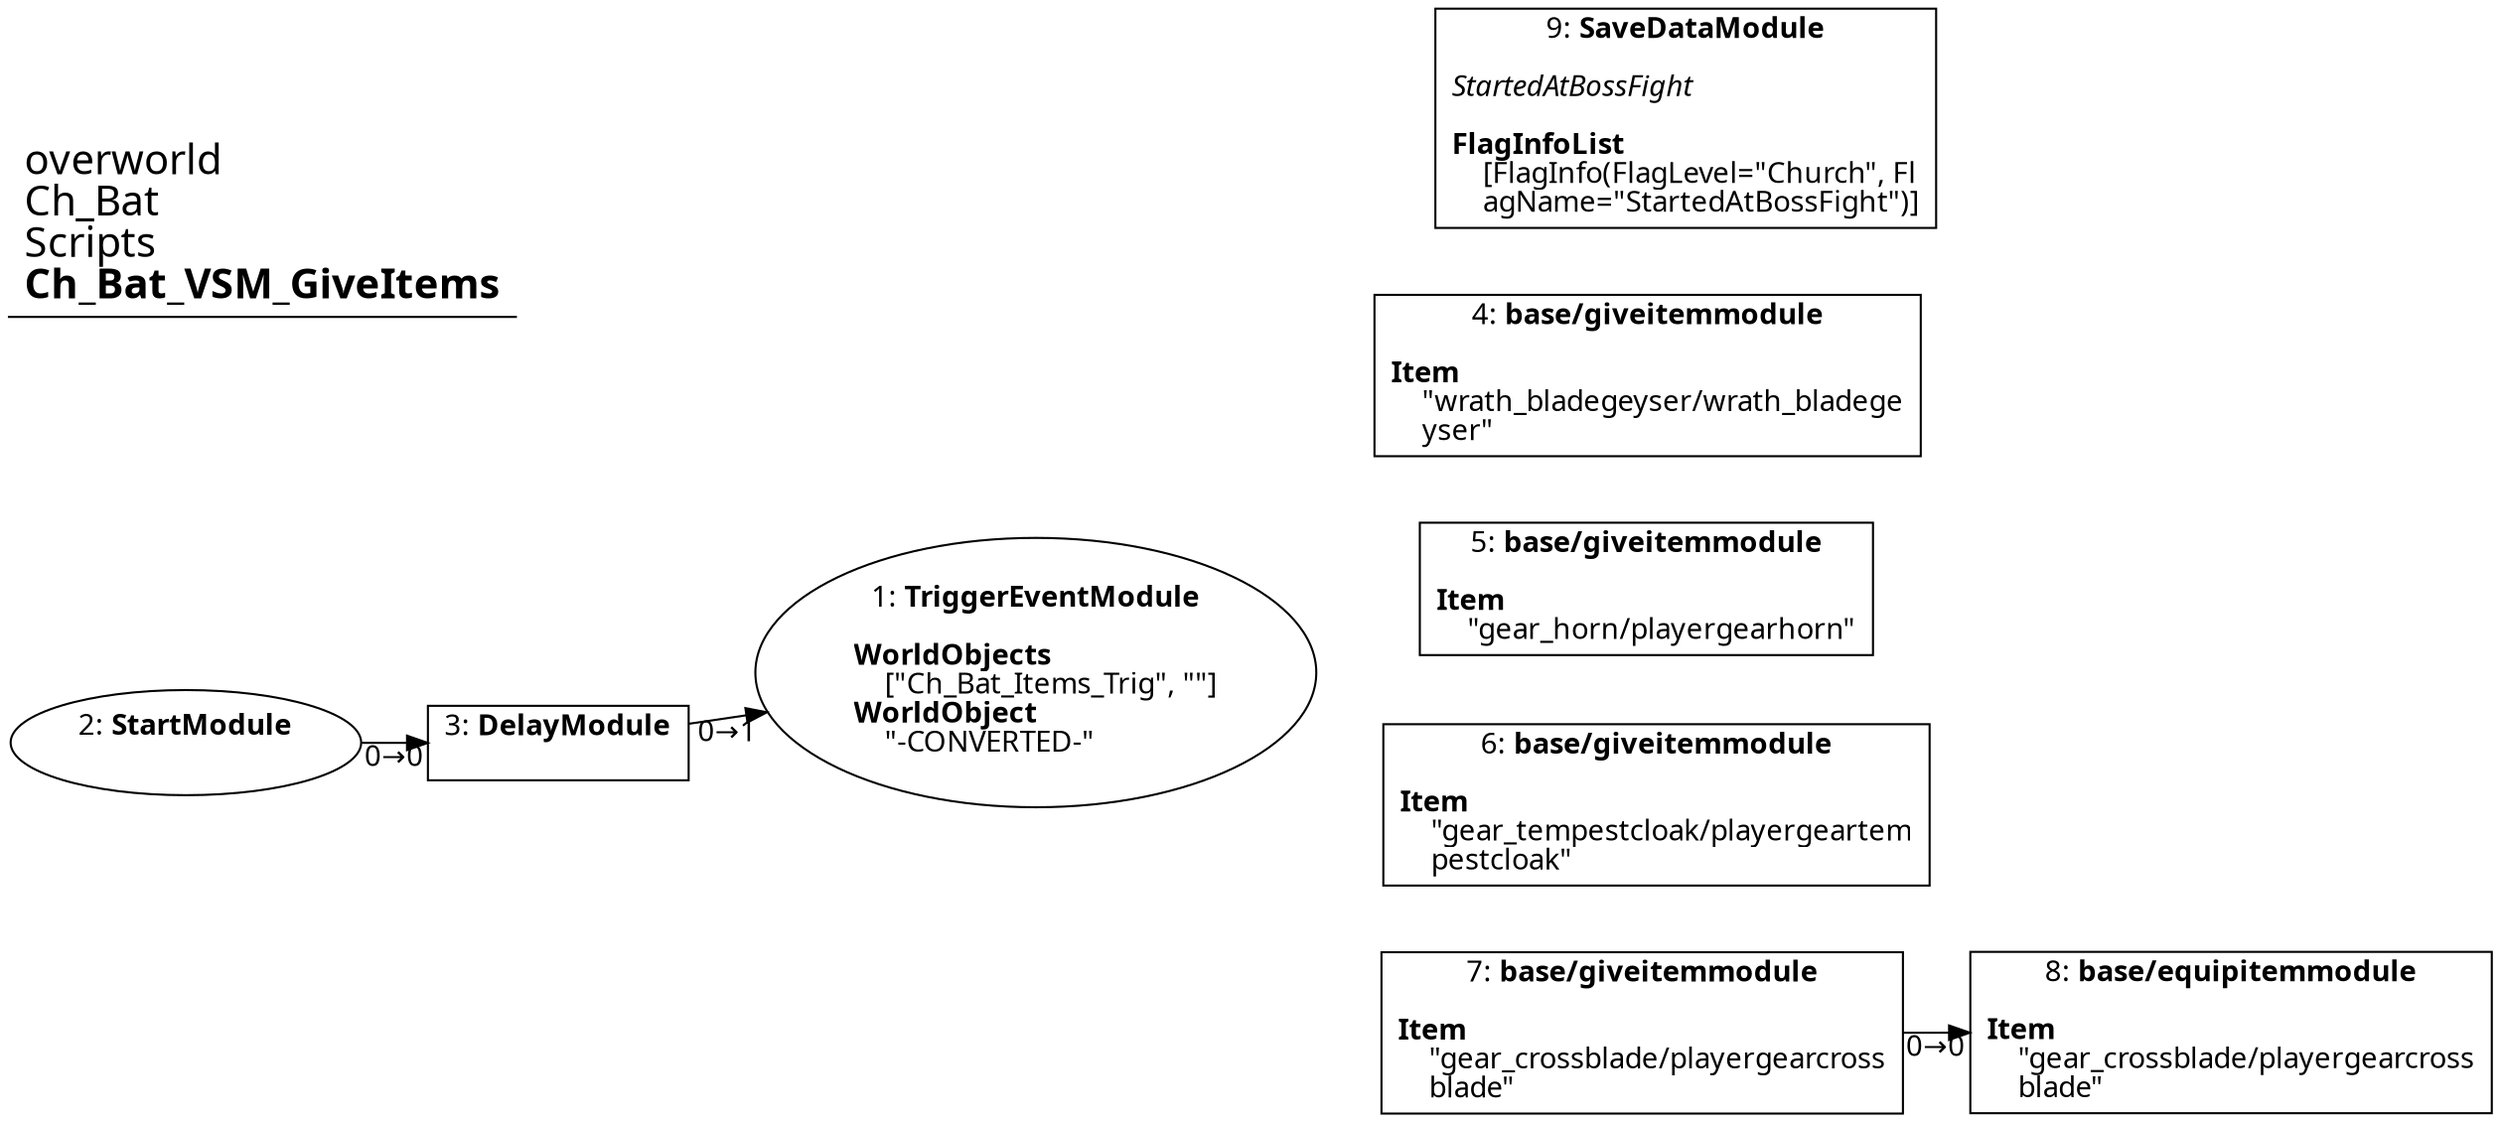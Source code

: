 digraph {
    layout = fdp;
    overlap = prism;
    sep = "+16";
    splines = spline;

    node [ shape = box ];

    graph [ fontname = "Segoe UI" ];
    node [ fontname = "Segoe UI" ];
    edge [ fontname = "Segoe UI" ];

    1 [ label = <1: <b>TriggerEventModule</b><br/><br/><b>WorldObjects</b><br align="left"/>    [&quot;Ch_Bat_Items_Trig&quot;, &quot;&quot;]<br align="left"/><b>WorldObject</b><br align="left"/>    &quot;-CONVERTED-&quot;<br align="left"/>> ];
    1 [ shape = oval ]
    1 [ pos = "0.47300002,-0.26700002!" ];

    2 [ label = <2: <b>StartModule</b><br/><br/>> ];
    2 [ shape = oval ]
    2 [ pos = "0.120000005,-0.29000002!" ];
    2 -> 3 [ label = "0→0" ];

    3 [ label = <3: <b>DelayModule</b><br/><br/>> ];
    3 [ pos = "0.31100002,-0.29000002!" ];
    3 -> 1 [ label = "0→1" ];

    4 [ label = <4: <b>base/giveitemmodule</b><br/><br/><b>Item</b><br align="left"/>    &quot;wrath_bladegeyser/wrath_bladege<br align="left"/>    yser&quot;<br align="left"/>> ];
    4 [ pos = "0.813,-0.157!" ];

    5 [ label = <5: <b>base/giveitemmodule</b><br/><br/><b>Item</b><br align="left"/>    &quot;gear_horn/playergearhorn&quot;<br align="left"/>> ];
    5 [ pos = "0.813,-0.22800002!" ];

    6 [ label = <6: <b>base/giveitemmodule</b><br/><br/><b>Item</b><br align="left"/>    &quot;gear_tempestcloak/playergeartem<br align="left"/>    pestcloak&quot;<br align="left"/>> ];
    6 [ pos = "0.81200004,-0.30200002!" ];

    7 [ label = <7: <b>base/giveitemmodule</b><br/><br/><b>Item</b><br align="left"/>    &quot;gear_crossblade/playergearcross<br align="left"/>    blade&quot;<br align="left"/>> ];
    7 [ pos = "0.81100005,-0.381!" ];
    7 -> 8 [ label = "0→0" ];

    8 [ label = <8: <b>base/equipitemmodule</b><br/><br/><b>Item</b><br align="left"/>    &quot;gear_crossblade/playergearcross<br align="left"/>    blade&quot;<br align="left"/>> ];
    8 [ pos = "0.99500006,-0.381!" ];

    9 [ label = <9: <b>SaveDataModule</b><br/><br/><i>StartedAtBossFight<br align="left"/></i><br align="left"/><b>FlagInfoList</b><br align="left"/>    [FlagInfo(FlagLevel=&quot;Church&quot;, Fl<br align="left"/>    agName=&quot;StartedAtBossFight&quot;)]<br align="left"/>> ];
    9 [ pos = "0.81200004,-0.014!" ];

    title [ pos = "0.119,-0.013!" ];
    title [ shape = underline ];
    title [ label = <<font point-size="20">overworld<br align="left"/>Ch_Bat<br align="left"/>Scripts<br align="left"/><b>Ch_Bat_VSM_GiveItems</b><br align="left"/></font>> ];
}
